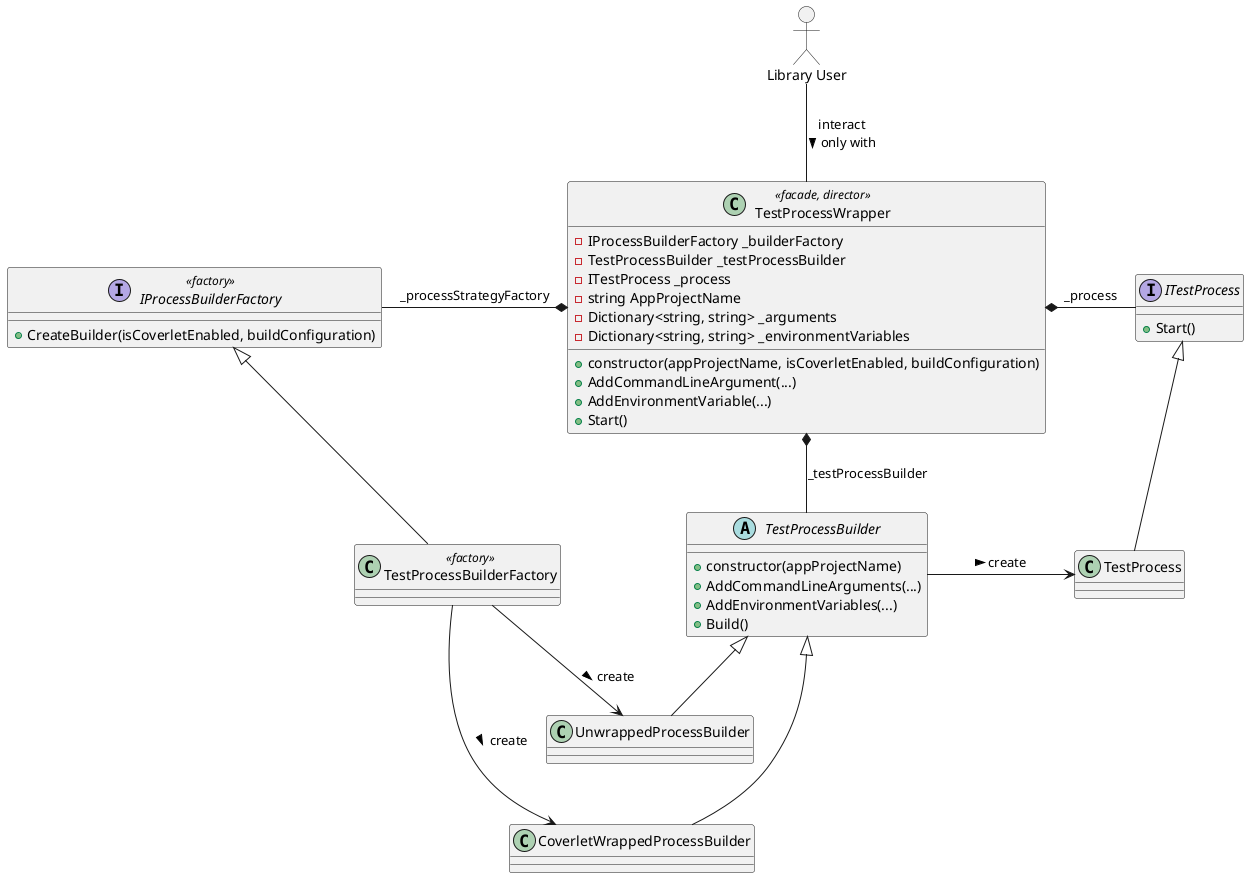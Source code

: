 @startuml
allowmixing

actor "Library User" as user

class "TestProcessWrapper" as wrapper  << facade, director >> {
  - IProcessBuilderFactory _builderFactory
  - TestProcessBuilder _testProcessBuilder
  - ITestProcess _process
  - string AppProjectName
  - Dictionary<string, string> _arguments
  - Dictionary<string, string> _environmentVariables
  
  + constructor(appProjectName, isCoverletEnabled, buildConfiguration)
  + AddCommandLineArgument(...)
  + AddEnvironmentVariable(...)
  + Start()
}

user -- wrapper : interact\nonly with >

interface "IProcessBuilderFactory" as factory_if << factory >> {
  + CreateBuilder(isCoverletEnabled, buildConfiguration)
}

class "TestProcessBuilderFactory" as factory << factory >>
factory_if <|-- factory

factory_if -* wrapper : _processStrategyFactory

abstract class "TestProcessBuilder" as builder {
  + constructor(appProjectName)
  + AddCommandLineArguments(...)
  + AddEnvironmentVariables(...)
  + Build()
}

wrapper *- builder : _testProcessBuilder

class "UnwrappedProcessBuilder" as process_builder
builder <|-- process_builder
factory --> process_builder : create >

class "CoverletWrappedProcessBuilder" as coverlet_builder
builder <|--- coverlet_builder
factory ---> coverlet_builder : create >

interface "ITestProcess" as process_if {
  + Start()
}

wrapper *- process_if : _process

class "TestProcess" as process
process_if <|-- process

builder -> process : create >

@enduml